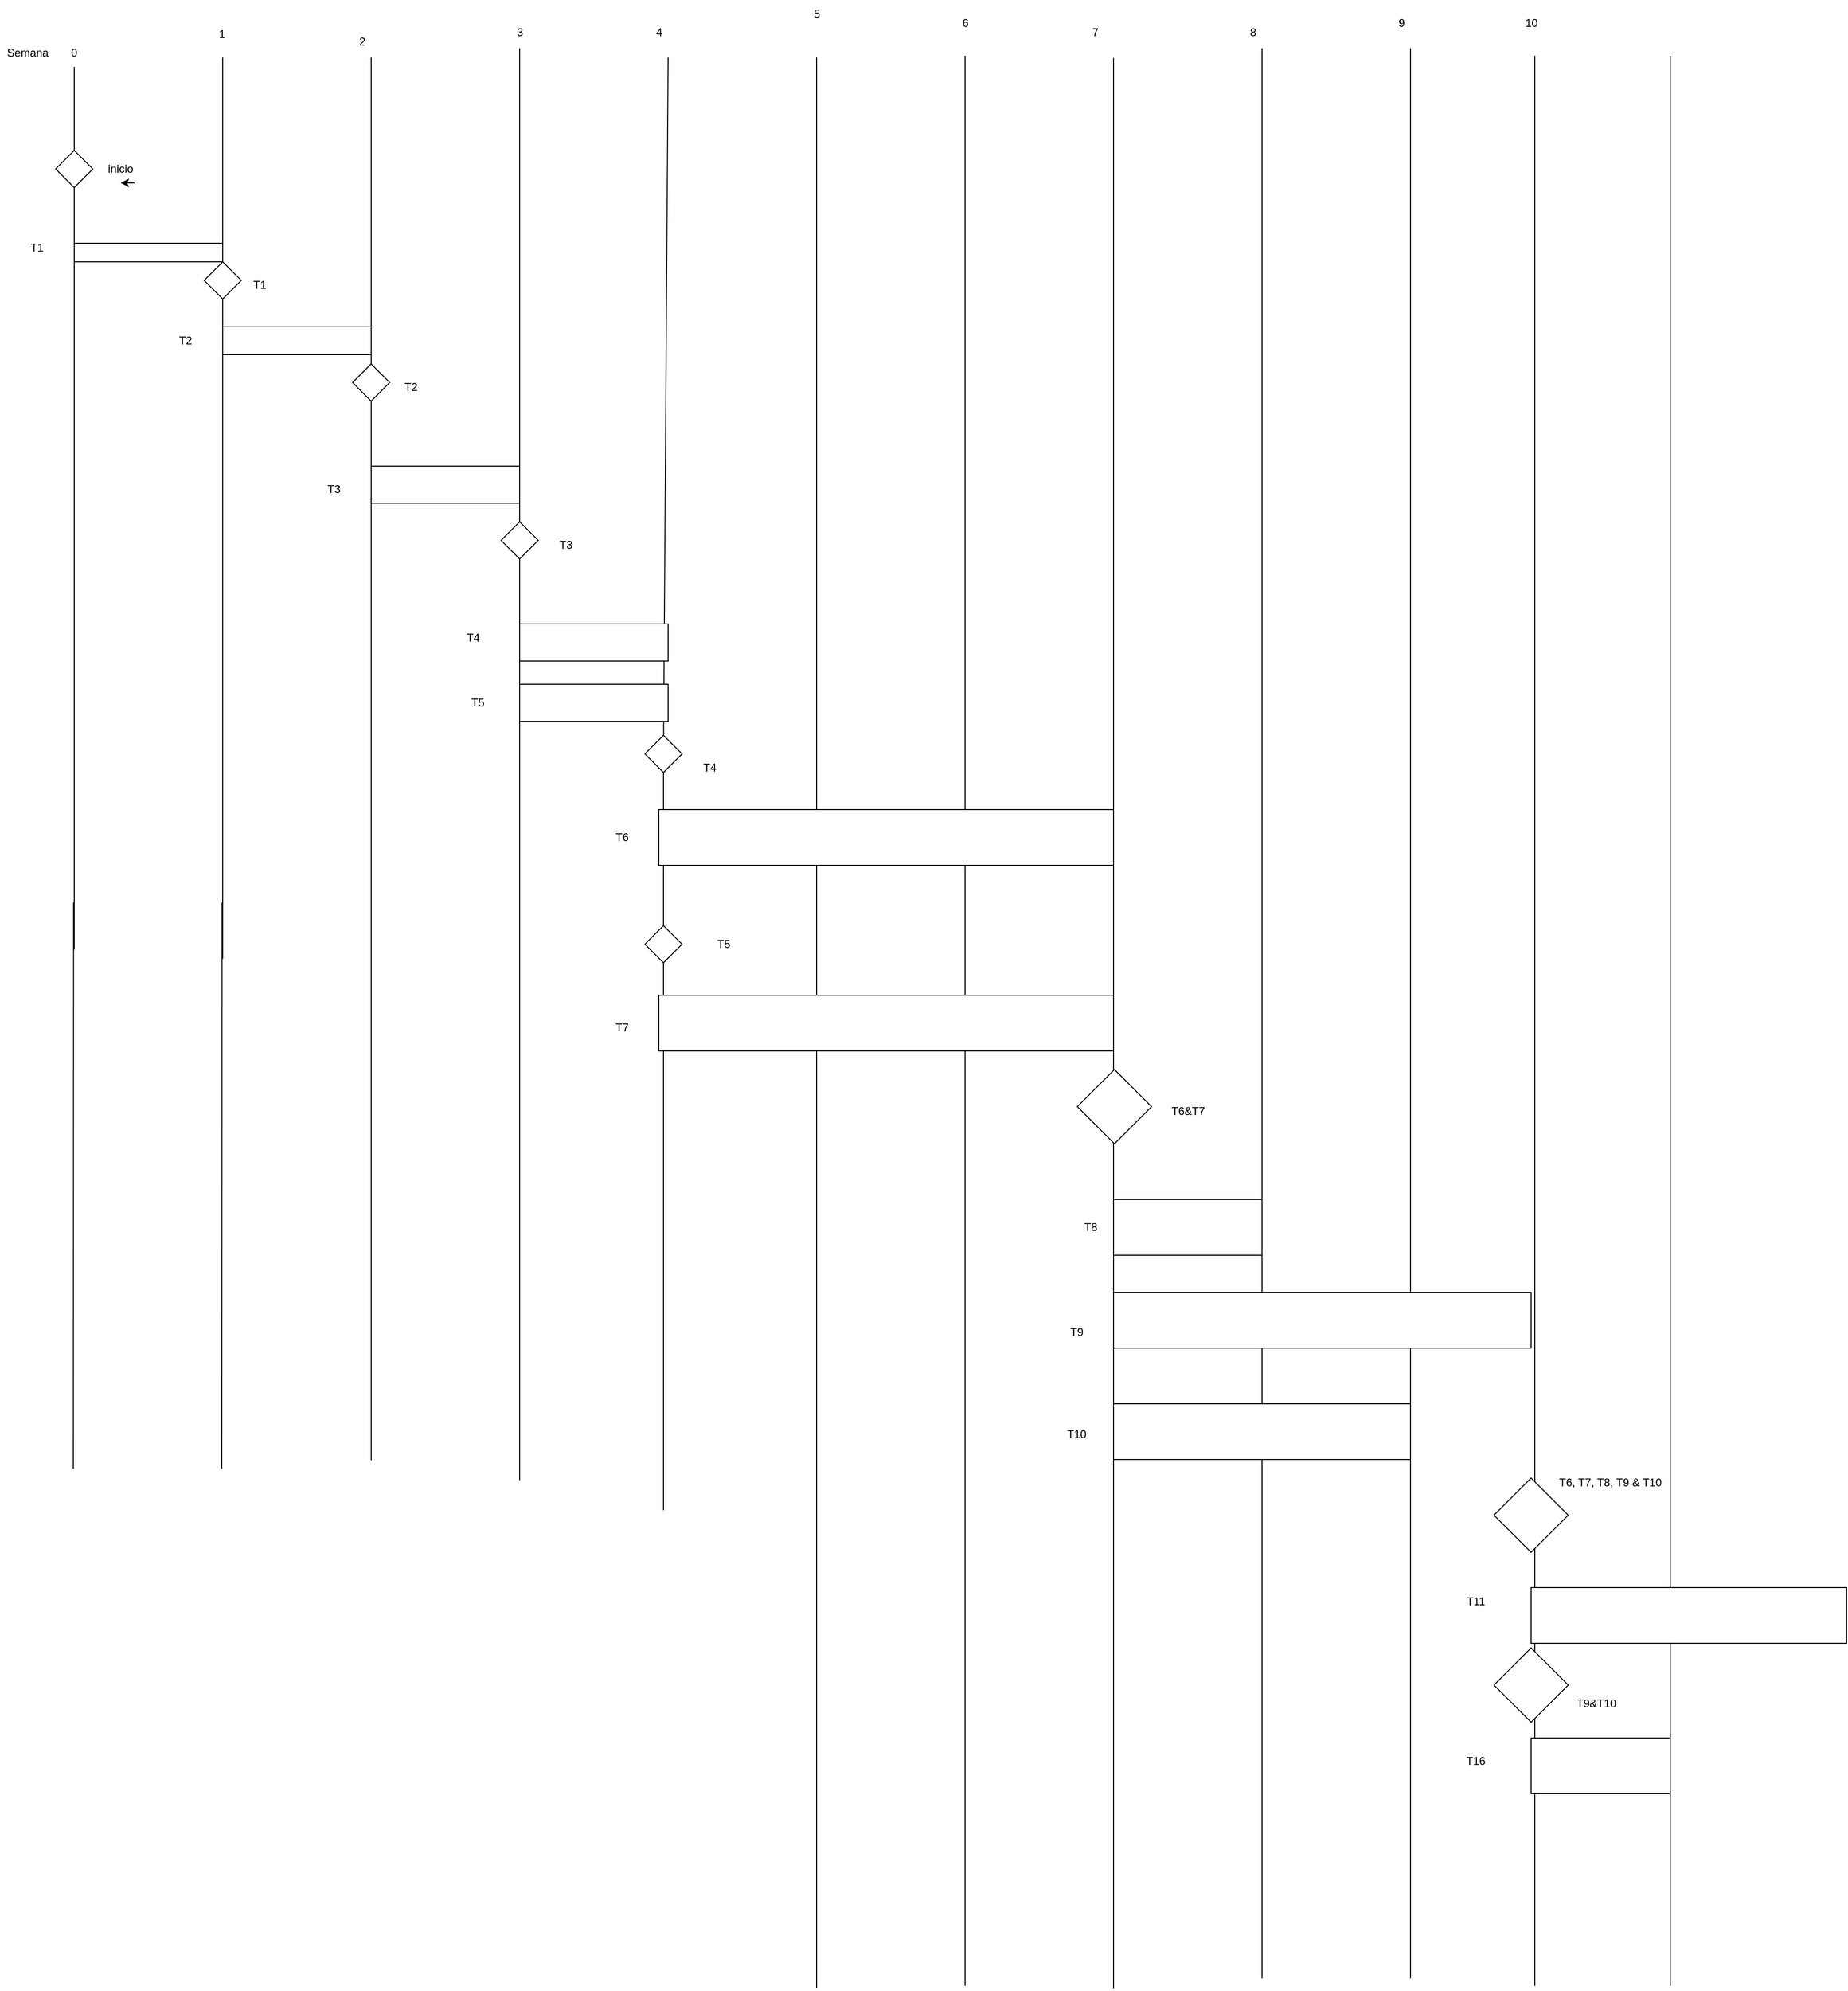 <mxfile version="27.1.5">
  <diagram name="Página-1" id="U6TmOwnuPZqcnBBsllMZ">
    <mxGraphModel dx="1054" dy="1737" grid="1" gridSize="10" guides="1" tooltips="1" connect="1" arrows="1" fold="1" page="1" pageScale="1" pageWidth="827" pageHeight="1169" math="0" shadow="0">
      <root>
        <mxCell id="0" />
        <mxCell id="1" parent="0" />
        <mxCell id="5fpnA7NDtRficpcaKtJ1-8" value="" style="endArrow=none;html=1;rounded=0;" parent="1" edge="1">
          <mxGeometry width="50" height="50" relative="1" as="geometry">
            <mxPoint x="80" y="920.8" as="sourcePoint" />
            <mxPoint x="80" y="-30" as="targetPoint" />
          </mxGeometry>
        </mxCell>
        <mxCell id="5fpnA7NDtRficpcaKtJ1-1" value="T1" style="text;html=1;align=center;verticalAlign=middle;whiteSpace=wrap;rounded=0;" parent="1" vertex="1">
          <mxGeometry x="10" y="150" width="60" height="30" as="geometry" />
        </mxCell>
        <mxCell id="5fpnA7NDtRficpcaKtJ1-2" value="" style="rhombus;whiteSpace=wrap;html=1;" parent="1" vertex="1">
          <mxGeometry x="60" y="60" width="40" height="40" as="geometry" />
        </mxCell>
        <mxCell id="5fpnA7NDtRficpcaKtJ1-3" value="inicio" style="text;html=1;align=center;verticalAlign=middle;whiteSpace=wrap;rounded=0;" parent="1" vertex="1">
          <mxGeometry x="100" y="65" width="60" height="30" as="geometry" />
        </mxCell>
        <mxCell id="5fpnA7NDtRficpcaKtJ1-5" value="" style="endArrow=none;html=1;rounded=0;" parent="1" edge="1">
          <mxGeometry width="50" height="50" relative="1" as="geometry">
            <mxPoint x="80" y="160" as="sourcePoint" />
            <mxPoint x="240" y="160" as="targetPoint" />
          </mxGeometry>
        </mxCell>
        <mxCell id="5fpnA7NDtRficpcaKtJ1-6" style="edgeStyle=orthogonalEdgeStyle;rounded=0;orthogonalLoop=1;jettySize=auto;html=1;exitX=0.75;exitY=1;exitDx=0;exitDy=0;entryX=0.5;entryY=1;entryDx=0;entryDy=0;" parent="1" source="5fpnA7NDtRficpcaKtJ1-3" target="5fpnA7NDtRficpcaKtJ1-3" edge="1">
          <mxGeometry relative="1" as="geometry" />
        </mxCell>
        <mxCell id="5fpnA7NDtRficpcaKtJ1-7" value="" style="endArrow=none;html=1;rounded=0;" parent="1" edge="1">
          <mxGeometry width="50" height="50" relative="1" as="geometry">
            <mxPoint x="80" y="180" as="sourcePoint" />
            <mxPoint x="240" y="180" as="targetPoint" />
          </mxGeometry>
        </mxCell>
        <mxCell id="5fpnA7NDtRficpcaKtJ1-9" value="" style="endArrow=none;html=1;rounded=0;" parent="1" source="5fpnA7NDtRficpcaKtJ1-17" edge="1">
          <mxGeometry width="50" height="50" relative="1" as="geometry">
            <mxPoint x="240" y="930.8" as="sourcePoint" />
            <mxPoint x="240" y="-40" as="targetPoint" />
          </mxGeometry>
        </mxCell>
        <mxCell id="5fpnA7NDtRficpcaKtJ1-10" value="" style="endArrow=none;html=1;rounded=0;" parent="1" source="5fpnA7NDtRficpcaKtJ1-24" edge="1">
          <mxGeometry width="50" height="50" relative="1" as="geometry">
            <mxPoint x="400" y="930.8" as="sourcePoint" />
            <mxPoint x="400" y="-40" as="targetPoint" />
          </mxGeometry>
        </mxCell>
        <mxCell id="5fpnA7NDtRficpcaKtJ1-11" value="" style="endArrow=none;html=1;rounded=0;" parent="1" edge="1">
          <mxGeometry width="50" height="50" relative="1" as="geometry">
            <mxPoint x="400" y="1470.8" as="sourcePoint" />
            <mxPoint x="400" y="500" as="targetPoint" />
          </mxGeometry>
        </mxCell>
        <mxCell id="5fpnA7NDtRficpcaKtJ1-12" value="" style="endArrow=none;html=1;rounded=0;" parent="1" source="5fpnA7NDtRficpcaKtJ1-30" edge="1">
          <mxGeometry width="50" height="50" relative="1" as="geometry">
            <mxPoint x="560" y="920.8" as="sourcePoint" />
            <mxPoint x="560" y="-50" as="targetPoint" />
          </mxGeometry>
        </mxCell>
        <mxCell id="5fpnA7NDtRficpcaKtJ1-13" value="" style="endArrow=none;html=1;rounded=0;" parent="1" source="5fpnA7NDtRficpcaKtJ1-49" edge="1">
          <mxGeometry width="50" height="50" relative="1" as="geometry">
            <mxPoint x="715" y="1524.571" as="sourcePoint" />
            <mxPoint x="720" y="-40" as="targetPoint" />
          </mxGeometry>
        </mxCell>
        <mxCell id="5fpnA7NDtRficpcaKtJ1-14" value="1" style="text;strokeColor=none;fillColor=none;align=left;verticalAlign=middle;spacingLeft=4;spacingRight=4;overflow=hidden;points=[[0,0.5],[1,0.5]];portConstraint=eastwest;rotatable=0;whiteSpace=wrap;html=1;" parent="1" vertex="1">
          <mxGeometry x="230" y="-80" width="80" height="30" as="geometry" />
        </mxCell>
        <mxCell id="5fpnA7NDtRficpcaKtJ1-15" value="Semana" style="text;html=1;align=center;verticalAlign=middle;whiteSpace=wrap;rounded=0;" parent="1" vertex="1">
          <mxGeometry y="-60" width="60" height="30" as="geometry" />
        </mxCell>
        <mxCell id="5fpnA7NDtRficpcaKtJ1-16" value="0" style="text;html=1;align=center;verticalAlign=middle;whiteSpace=wrap;rounded=0;" parent="1" vertex="1">
          <mxGeometry x="50" y="-60" width="60" height="30" as="geometry" />
        </mxCell>
        <mxCell id="5fpnA7NDtRficpcaKtJ1-18" value="" style="endArrow=none;html=1;rounded=0;" parent="1" target="5fpnA7NDtRficpcaKtJ1-17" edge="1">
          <mxGeometry width="50" height="50" relative="1" as="geometry">
            <mxPoint x="240" y="260" as="sourcePoint" />
            <mxPoint x="240" y="-40" as="targetPoint" />
          </mxGeometry>
        </mxCell>
        <mxCell id="5fpnA7NDtRficpcaKtJ1-17" value="" style="rhombus;whiteSpace=wrap;html=1;" parent="1" vertex="1">
          <mxGeometry x="220" y="180" width="40" height="40" as="geometry" />
        </mxCell>
        <mxCell id="5fpnA7NDtRficpcaKtJ1-20" value="" style="endArrow=none;html=1;rounded=0;" parent="1" edge="1">
          <mxGeometry width="50" height="50" relative="1" as="geometry">
            <mxPoint x="240" y="930.8" as="sourcePoint" />
            <mxPoint x="240" y="260" as="targetPoint" />
          </mxGeometry>
        </mxCell>
        <mxCell id="5fpnA7NDtRficpcaKtJ1-21" value="" style="endArrow=none;html=1;rounded=0;" parent="1" edge="1">
          <mxGeometry width="50" height="50" relative="1" as="geometry">
            <mxPoint x="240" y="250" as="sourcePoint" />
            <mxPoint x="400" y="250" as="targetPoint" />
          </mxGeometry>
        </mxCell>
        <mxCell id="5fpnA7NDtRficpcaKtJ1-22" value="" style="endArrow=none;html=1;rounded=0;" parent="1" edge="1">
          <mxGeometry width="50" height="50" relative="1" as="geometry">
            <mxPoint x="240" y="280" as="sourcePoint" />
            <mxPoint x="400" y="280" as="targetPoint" />
          </mxGeometry>
        </mxCell>
        <mxCell id="5fpnA7NDtRficpcaKtJ1-23" value="T2" style="text;html=1;align=center;verticalAlign=middle;whiteSpace=wrap;rounded=0;" parent="1" vertex="1">
          <mxGeometry x="170" y="250" width="60" height="30" as="geometry" />
        </mxCell>
        <mxCell id="5fpnA7NDtRficpcaKtJ1-25" value="" style="endArrow=none;html=1;rounded=0;" parent="1" target="5fpnA7NDtRficpcaKtJ1-24" edge="1">
          <mxGeometry width="50" height="50" relative="1" as="geometry">
            <mxPoint x="400" y="930.8" as="sourcePoint" />
            <mxPoint x="400" y="-40" as="targetPoint" />
          </mxGeometry>
        </mxCell>
        <mxCell id="5fpnA7NDtRficpcaKtJ1-24" value="" style="rhombus;whiteSpace=wrap;html=1;" parent="1" vertex="1">
          <mxGeometry x="380" y="290" width="40" height="40" as="geometry" />
        </mxCell>
        <mxCell id="5fpnA7NDtRficpcaKtJ1-26" value="T2" style="text;html=1;align=center;verticalAlign=middle;whiteSpace=wrap;rounded=0;" parent="1" vertex="1">
          <mxGeometry x="413" y="300" width="60" height="30" as="geometry" />
        </mxCell>
        <mxCell id="5fpnA7NDtRficpcaKtJ1-27" value="" style="endArrow=none;html=1;rounded=0;" parent="1" edge="1">
          <mxGeometry width="50" height="50" relative="1" as="geometry">
            <mxPoint x="400" y="400" as="sourcePoint" />
            <mxPoint x="560" y="400" as="targetPoint" />
          </mxGeometry>
        </mxCell>
        <mxCell id="5fpnA7NDtRficpcaKtJ1-28" value="" style="endArrow=none;html=1;rounded=0;" parent="1" edge="1">
          <mxGeometry width="50" height="50" relative="1" as="geometry">
            <mxPoint x="400" y="440" as="sourcePoint" />
            <mxPoint x="560" y="440" as="targetPoint" />
          </mxGeometry>
        </mxCell>
        <mxCell id="5fpnA7NDtRficpcaKtJ1-29" value="T3" style="text;html=1;align=center;verticalAlign=middle;whiteSpace=wrap;rounded=0;" parent="1" vertex="1">
          <mxGeometry x="330" y="410" width="60" height="30" as="geometry" />
        </mxCell>
        <mxCell id="5fpnA7NDtRficpcaKtJ1-31" value="" style="endArrow=none;html=1;rounded=0;" parent="1" target="5fpnA7NDtRficpcaKtJ1-30" edge="1">
          <mxGeometry width="50" height="50" relative="1" as="geometry">
            <mxPoint x="560.0" y="510" as="sourcePoint" />
            <mxPoint x="560" y="-50" as="targetPoint" />
          </mxGeometry>
        </mxCell>
        <mxCell id="5fpnA7NDtRficpcaKtJ1-30" value="" style="rhombus;whiteSpace=wrap;html=1;" parent="1" vertex="1">
          <mxGeometry x="540" y="460" width="40" height="40" as="geometry" />
        </mxCell>
        <mxCell id="5fpnA7NDtRficpcaKtJ1-33" value="" style="endArrow=none;html=1;rounded=0;entryX=0.5;entryY=1;entryDx=0;entryDy=0;" parent="1" target="5fpnA7NDtRficpcaKtJ1-30" edge="1">
          <mxGeometry width="50" height="50" relative="1" as="geometry">
            <mxPoint x="560" y="1492.286" as="sourcePoint" />
            <mxPoint x="560.0" y="540" as="targetPoint" />
          </mxGeometry>
        </mxCell>
        <mxCell id="5fpnA7NDtRficpcaKtJ1-34" value="2" style="text;html=1;align=center;verticalAlign=middle;resizable=0;points=[];autosize=1;strokeColor=none;fillColor=none;" parent="1" vertex="1">
          <mxGeometry x="375" y="-72" width="30" height="30" as="geometry" />
        </mxCell>
        <mxCell id="5fpnA7NDtRficpcaKtJ1-35" value="3" style="text;html=1;align=center;verticalAlign=middle;resizable=0;points=[];autosize=1;strokeColor=none;fillColor=none;" parent="1" vertex="1">
          <mxGeometry x="545" y="-82" width="30" height="30" as="geometry" />
        </mxCell>
        <mxCell id="5fpnA7NDtRficpcaKtJ1-36" value="T4" style="text;html=1;align=center;verticalAlign=middle;whiteSpace=wrap;rounded=0;" parent="1" vertex="1">
          <mxGeometry x="480" y="570" width="60" height="30" as="geometry" />
        </mxCell>
        <mxCell id="5fpnA7NDtRficpcaKtJ1-37" value="T5" style="text;html=1;align=center;verticalAlign=middle;whiteSpace=wrap;rounded=0;" parent="1" vertex="1">
          <mxGeometry x="485" y="640" width="60" height="30" as="geometry" />
        </mxCell>
        <mxCell id="5fpnA7NDtRficpcaKtJ1-40" value="" style="endArrow=none;html=1;rounded=0;" parent="1" edge="1">
          <mxGeometry width="50" height="50" relative="1" as="geometry">
            <mxPoint x="240" y="250" as="sourcePoint" />
            <mxPoint x="240" y="260" as="targetPoint" />
          </mxGeometry>
        </mxCell>
        <mxCell id="5fpnA7NDtRficpcaKtJ1-41" value="T1" style="text;html=1;align=center;verticalAlign=middle;whiteSpace=wrap;rounded=0;" parent="1" vertex="1">
          <mxGeometry x="250" y="190" width="60" height="30" as="geometry" />
        </mxCell>
        <mxCell id="5fpnA7NDtRficpcaKtJ1-43" value="T3" style="text;html=1;align=center;verticalAlign=middle;whiteSpace=wrap;rounded=0;" parent="1" vertex="1">
          <mxGeometry x="580" y="470" width="60" height="30" as="geometry" />
        </mxCell>
        <mxCell id="5fpnA7NDtRficpcaKtJ1-45" value="" style="rounded=0;whiteSpace=wrap;html=1;" parent="1" vertex="1">
          <mxGeometry x="560" y="570" width="160" height="40" as="geometry" />
        </mxCell>
        <mxCell id="5fpnA7NDtRficpcaKtJ1-46" value="" style="rounded=0;whiteSpace=wrap;html=1;" parent="1" vertex="1">
          <mxGeometry x="560" y="635" width="160" height="40" as="geometry" />
        </mxCell>
        <mxCell id="5fpnA7NDtRficpcaKtJ1-47" value="4" style="text;html=1;align=center;verticalAlign=middle;resizable=0;points=[];autosize=1;strokeColor=none;fillColor=none;" parent="1" vertex="1">
          <mxGeometry x="695" y="-82" width="30" height="30" as="geometry" />
        </mxCell>
        <mxCell id="5fpnA7NDtRficpcaKtJ1-51" value="T5" style="text;html=1;align=center;verticalAlign=middle;whiteSpace=wrap;rounded=0;" parent="1" vertex="1">
          <mxGeometry x="750" y="900" width="60" height="30" as="geometry" />
        </mxCell>
        <mxCell id="5fpnA7NDtRficpcaKtJ1-52" value="" style="endArrow=none;html=1;rounded=0;entryX=0.5;entryY=1;entryDx=0;entryDy=0;" parent="1" edge="1">
          <mxGeometry width="50" height="50" relative="1" as="geometry">
            <mxPoint x="239" y="1480" as="sourcePoint" />
            <mxPoint x="239.29" y="870" as="targetPoint" />
          </mxGeometry>
        </mxCell>
        <mxCell id="5fpnA7NDtRficpcaKtJ1-53" value="" style="endArrow=none;html=1;rounded=0;entryX=0.5;entryY=1;entryDx=0;entryDy=0;" parent="1" edge="1">
          <mxGeometry width="50" height="50" relative="1" as="geometry">
            <mxPoint x="79" y="1480" as="sourcePoint" />
            <mxPoint x="79.29" y="870" as="targetPoint" />
          </mxGeometry>
        </mxCell>
        <mxCell id="5fpnA7NDtRficpcaKtJ1-56" value="" style="endArrow=none;html=1;rounded=0;" parent="1" source="5fpnA7NDtRficpcaKtJ1-61" target="5fpnA7NDtRficpcaKtJ1-49" edge="1">
          <mxGeometry width="50" height="50" relative="1" as="geometry">
            <mxPoint x="715" y="1524.571" as="sourcePoint" />
            <mxPoint x="720" y="-40" as="targetPoint" />
          </mxGeometry>
        </mxCell>
        <mxCell id="5fpnA7NDtRficpcaKtJ1-49" value="" style="rhombus;whiteSpace=wrap;html=1;" parent="1" vertex="1">
          <mxGeometry x="695" y="690" width="40" height="40" as="geometry" />
        </mxCell>
        <mxCell id="5fpnA7NDtRficpcaKtJ1-57" value="T4" style="text;html=1;align=center;verticalAlign=middle;whiteSpace=wrap;rounded=0;" parent="1" vertex="1">
          <mxGeometry x="735" y="710" width="60" height="30" as="geometry" />
        </mxCell>
        <mxCell id="5fpnA7NDtRficpcaKtJ1-59" value="T6" style="text;html=1;align=center;verticalAlign=middle;resizable=0;points=[];autosize=1;strokeColor=none;fillColor=none;" parent="1" vertex="1">
          <mxGeometry x="650" y="785" width="40" height="30" as="geometry" />
        </mxCell>
        <mxCell id="5fpnA7NDtRficpcaKtJ1-63" value="" style="endArrow=none;html=1;rounded=0;" parent="1" target="5fpnA7NDtRficpcaKtJ1-61" edge="1">
          <mxGeometry width="50" height="50" relative="1" as="geometry">
            <mxPoint x="715" y="1524.571" as="sourcePoint" />
            <mxPoint x="715" y="730" as="targetPoint" />
          </mxGeometry>
        </mxCell>
        <mxCell id="5fpnA7NDtRficpcaKtJ1-61" value="" style="rhombus;whiteSpace=wrap;html=1;" parent="1" vertex="1">
          <mxGeometry x="695" y="895" width="40" height="40" as="geometry" />
        </mxCell>
        <mxCell id="5fpnA7NDtRficpcaKtJ1-65" value="T7" style="text;html=1;align=center;verticalAlign=middle;resizable=0;points=[];autosize=1;strokeColor=none;fillColor=none;" parent="1" vertex="1">
          <mxGeometry x="650" y="990" width="40" height="30" as="geometry" />
        </mxCell>
        <mxCell id="5fpnA7NDtRficpcaKtJ1-66" value="" style="endArrow=none;html=1;rounded=0;" parent="1" edge="1">
          <mxGeometry width="50" height="50" relative="1" as="geometry">
            <mxPoint x="880" y="2039.143" as="sourcePoint" />
            <mxPoint x="880" y="-40" as="targetPoint" />
          </mxGeometry>
        </mxCell>
        <mxCell id="5fpnA7NDtRficpcaKtJ1-67" value="" style="endArrow=none;html=1;rounded=0;" parent="1" edge="1">
          <mxGeometry width="50" height="50" relative="1" as="geometry">
            <mxPoint x="1040" y="2037.143" as="sourcePoint" />
            <mxPoint x="1040" y="-42" as="targetPoint" />
          </mxGeometry>
        </mxCell>
        <mxCell id="5fpnA7NDtRficpcaKtJ1-68" value="" style="endArrow=none;html=1;rounded=0;" parent="1" edge="1">
          <mxGeometry width="50" height="50" relative="1" as="geometry">
            <mxPoint x="1200" y="2039.573" as="sourcePoint" />
            <mxPoint x="1200" y="-39.57" as="targetPoint" />
          </mxGeometry>
        </mxCell>
        <mxCell id="5fpnA7NDtRficpcaKtJ1-64" value="" style="rounded=0;whiteSpace=wrap;html=1;" parent="1" vertex="1">
          <mxGeometry x="710" y="970" width="490" height="60" as="geometry" />
        </mxCell>
        <mxCell id="5fpnA7NDtRficpcaKtJ1-58" value="" style="rounded=0;whiteSpace=wrap;html=1;" parent="1" vertex="1">
          <mxGeometry x="710" y="770" width="490" height="60" as="geometry" />
        </mxCell>
        <mxCell id="5fpnA7NDtRficpcaKtJ1-69" value="5" style="text;html=1;align=center;verticalAlign=middle;resizable=0;points=[];autosize=1;strokeColor=none;fillColor=none;" parent="1" vertex="1">
          <mxGeometry x="865" y="-102" width="30" height="30" as="geometry" />
        </mxCell>
        <mxCell id="5fpnA7NDtRficpcaKtJ1-70" value="6" style="text;html=1;align=center;verticalAlign=middle;resizable=0;points=[];autosize=1;strokeColor=none;fillColor=none;" parent="1" vertex="1">
          <mxGeometry x="1025" y="-92" width="30" height="30" as="geometry" />
        </mxCell>
        <mxCell id="5fpnA7NDtRficpcaKtJ1-71" value="7" style="text;html=1;align=center;verticalAlign=middle;resizable=0;points=[];autosize=1;strokeColor=none;fillColor=none;" parent="1" vertex="1">
          <mxGeometry x="1165" y="-82" width="30" height="30" as="geometry" />
        </mxCell>
        <mxCell id="aYqesdpmEH8ILFsuS06D-2" value="" style="endArrow=none;html=1;rounded=0;" edge="1" parent="1">
          <mxGeometry width="50" height="50" relative="1" as="geometry">
            <mxPoint x="1360" y="2029.143" as="sourcePoint" />
            <mxPoint x="1360" y="-50" as="targetPoint" />
          </mxGeometry>
        </mxCell>
        <mxCell id="aYqesdpmEH8ILFsuS06D-3" value="" style="rhombus;whiteSpace=wrap;html=1;" vertex="1" parent="1">
          <mxGeometry x="1161" y="1050" width="80" height="80" as="geometry" />
        </mxCell>
        <mxCell id="aYqesdpmEH8ILFsuS06D-4" value="T6&amp;amp;T7" style="text;html=1;align=center;verticalAlign=middle;resizable=0;points=[];autosize=1;strokeColor=none;fillColor=none;" vertex="1" parent="1">
          <mxGeometry x="1250" y="1080" width="60" height="30" as="geometry" />
        </mxCell>
        <mxCell id="aYqesdpmEH8ILFsuS06D-5" value="T8" style="text;html=1;align=center;verticalAlign=middle;resizable=0;points=[];autosize=1;strokeColor=none;fillColor=none;" vertex="1" parent="1">
          <mxGeometry x="1155" y="1205" width="40" height="30" as="geometry" />
        </mxCell>
        <mxCell id="aYqesdpmEH8ILFsuS06D-8" value="" style="rounded=0;whiteSpace=wrap;html=1;" vertex="1" parent="1">
          <mxGeometry x="1200" y="1190" width="160" height="60" as="geometry" />
        </mxCell>
        <mxCell id="aYqesdpmEH8ILFsuS06D-9" value="" style="endArrow=none;html=1;rounded=0;" edge="1" parent="1">
          <mxGeometry width="50" height="50" relative="1" as="geometry">
            <mxPoint x="1520" y="2029.143" as="sourcePoint" />
            <mxPoint x="1520" y="-50" as="targetPoint" />
          </mxGeometry>
        </mxCell>
        <mxCell id="aYqesdpmEH8ILFsuS06D-10" value="" style="endArrow=none;html=1;rounded=0;" edge="1" parent="1">
          <mxGeometry width="50" height="50" relative="1" as="geometry">
            <mxPoint x="1654" y="2037.143" as="sourcePoint" />
            <mxPoint x="1654" y="-42" as="targetPoint" />
          </mxGeometry>
        </mxCell>
        <mxCell id="aYqesdpmEH8ILFsuS06D-11" value="8" style="text;html=1;align=center;verticalAlign=middle;resizable=0;points=[];autosize=1;strokeColor=none;fillColor=none;" vertex="1" parent="1">
          <mxGeometry x="1335" y="-82" width="30" height="30" as="geometry" />
        </mxCell>
        <mxCell id="aYqesdpmEH8ILFsuS06D-12" value="9" style="text;html=1;align=center;verticalAlign=middle;resizable=0;points=[];autosize=1;strokeColor=none;fillColor=none;" vertex="1" parent="1">
          <mxGeometry x="1495" y="-92" width="30" height="30" as="geometry" />
        </mxCell>
        <mxCell id="aYqesdpmEH8ILFsuS06D-13" value="10" style="text;html=1;align=center;verticalAlign=middle;resizable=0;points=[];autosize=1;strokeColor=none;fillColor=none;" vertex="1" parent="1">
          <mxGeometry x="1630" y="-92" width="40" height="30" as="geometry" />
        </mxCell>
        <mxCell id="aYqesdpmEH8ILFsuS06D-14" value="" style="rounded=0;whiteSpace=wrap;html=1;" vertex="1" parent="1">
          <mxGeometry x="1200" y="1290" width="450" height="60" as="geometry" />
        </mxCell>
        <mxCell id="aYqesdpmEH8ILFsuS06D-15" value="" style="rounded=0;whiteSpace=wrap;html=1;" vertex="1" parent="1">
          <mxGeometry x="1200" y="1410" width="320" height="60" as="geometry" />
        </mxCell>
        <mxCell id="aYqesdpmEH8ILFsuS06D-16" value="T9" style="text;html=1;align=center;verticalAlign=middle;resizable=0;points=[];autosize=1;strokeColor=none;fillColor=none;" vertex="1" parent="1">
          <mxGeometry x="1140" y="1318" width="40" height="30" as="geometry" />
        </mxCell>
        <mxCell id="aYqesdpmEH8ILFsuS06D-18" value="T10" style="text;html=1;align=center;verticalAlign=middle;resizable=0;points=[];autosize=1;strokeColor=none;fillColor=none;" vertex="1" parent="1">
          <mxGeometry x="1140" y="1428" width="40" height="30" as="geometry" />
        </mxCell>
        <mxCell id="aYqesdpmEH8ILFsuS06D-19" value="" style="rhombus;whiteSpace=wrap;html=1;" vertex="1" parent="1">
          <mxGeometry x="1610" y="1490" width="80" height="80" as="geometry" />
        </mxCell>
        <mxCell id="aYqesdpmEH8ILFsuS06D-20" value="T6, T7, T8, T9 &amp;amp; T10" style="text;html=1;align=center;verticalAlign=middle;resizable=0;points=[];autosize=1;strokeColor=none;fillColor=none;" vertex="1" parent="1">
          <mxGeometry x="1670" y="1480" width="130" height="30" as="geometry" />
        </mxCell>
        <mxCell id="aYqesdpmEH8ILFsuS06D-21" value="T11" style="text;html=1;align=center;verticalAlign=middle;resizable=0;points=[];autosize=1;strokeColor=none;fillColor=none;" vertex="1" parent="1">
          <mxGeometry x="1570" y="1608" width="40" height="30" as="geometry" />
        </mxCell>
        <mxCell id="aYqesdpmEH8ILFsuS06D-22" value="T16" style="text;html=1;align=center;verticalAlign=middle;resizable=0;points=[];autosize=1;strokeColor=none;fillColor=none;" vertex="1" parent="1">
          <mxGeometry x="1570" y="1780" width="40" height="30" as="geometry" />
        </mxCell>
        <mxCell id="aYqesdpmEH8ILFsuS06D-23" value="" style="rounded=0;whiteSpace=wrap;html=1;" vertex="1" parent="1">
          <mxGeometry x="1650" y="1770" width="150" height="60" as="geometry" />
        </mxCell>
        <mxCell id="aYqesdpmEH8ILFsuS06D-24" value="" style="endArrow=none;html=1;rounded=0;" edge="1" parent="1">
          <mxGeometry width="50" height="50" relative="1" as="geometry">
            <mxPoint x="1800" y="2037.143" as="sourcePoint" />
            <mxPoint x="1800" y="-42" as="targetPoint" />
          </mxGeometry>
        </mxCell>
        <mxCell id="aYqesdpmEH8ILFsuS06D-25" value="" style="rounded=0;whiteSpace=wrap;html=1;" vertex="1" parent="1">
          <mxGeometry x="1650" y="1608" width="340" height="60" as="geometry" />
        </mxCell>
        <mxCell id="aYqesdpmEH8ILFsuS06D-26" value="" style="rhombus;whiteSpace=wrap;html=1;" vertex="1" parent="1">
          <mxGeometry x="1610" y="1673" width="80" height="80" as="geometry" />
        </mxCell>
        <mxCell id="aYqesdpmEH8ILFsuS06D-28" value="T9&amp;amp;T10" style="text;html=1;align=center;verticalAlign=middle;resizable=0;points=[];autosize=1;strokeColor=none;fillColor=none;" vertex="1" parent="1">
          <mxGeometry x="1685" y="1718" width="70" height="30" as="geometry" />
        </mxCell>
      </root>
    </mxGraphModel>
  </diagram>
</mxfile>
